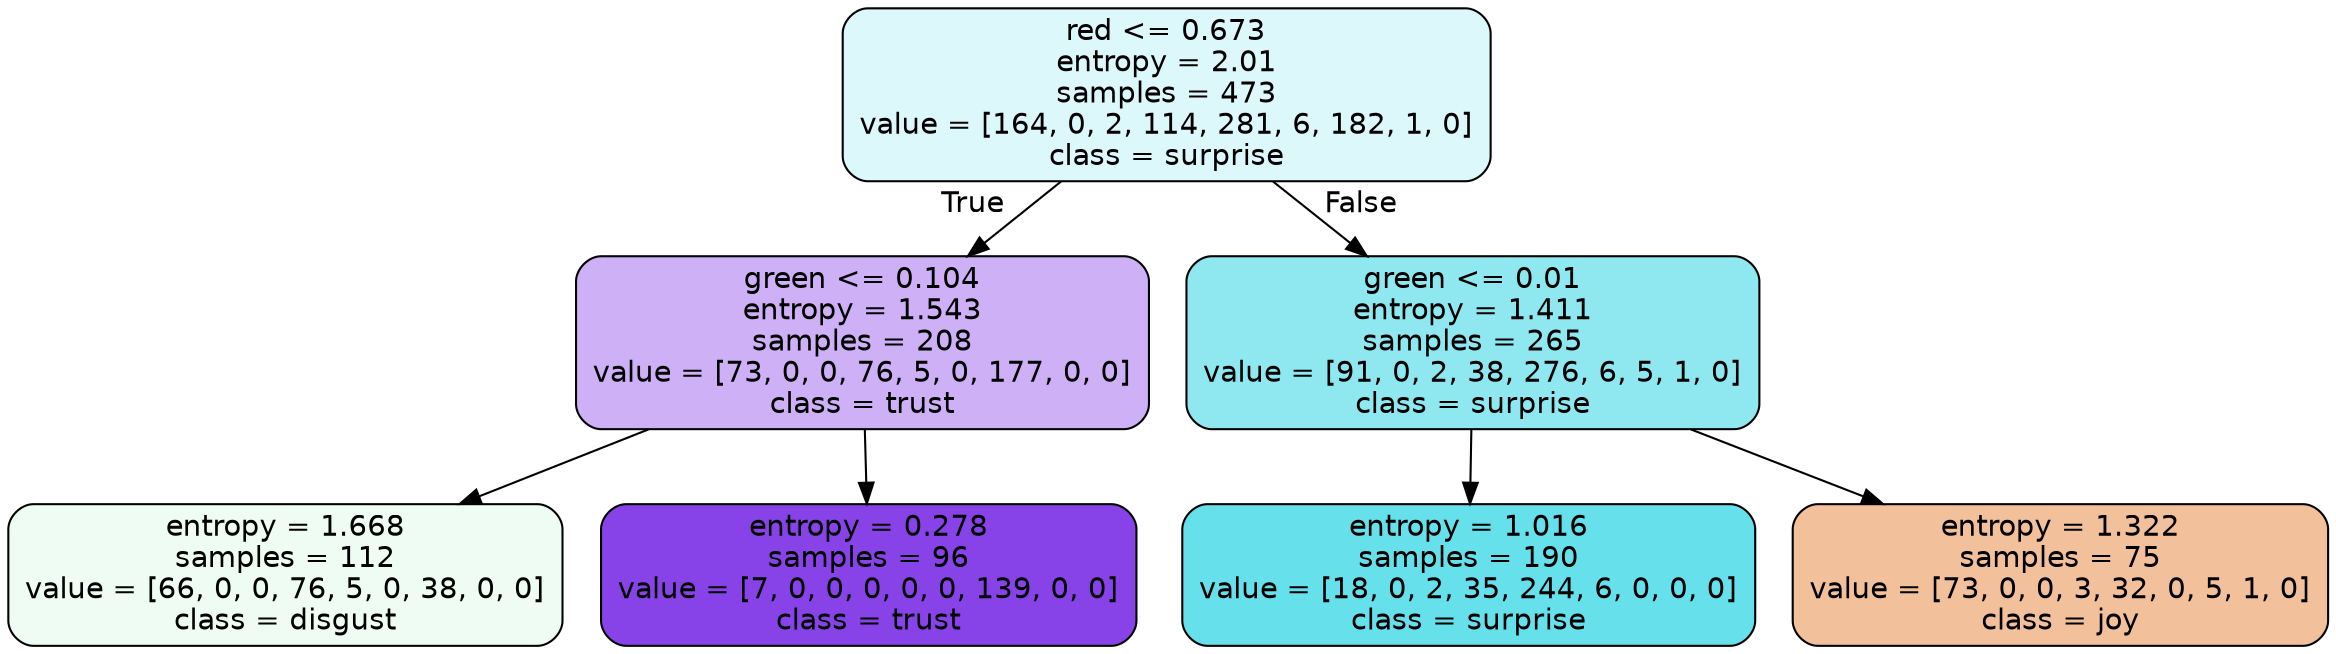 digraph Tree {
node [shape=box, style="filled, rounded", color="black", fontname=helvetica] ;
edge [fontname=helvetica] ;
0 [label="red <= 0.673\nentropy = 2.01\nsamples = 473\nvalue = [164, 0, 2, 114, 281, 6, 182, 1, 0]\nclass = surprise", fillcolor="#39d7e52c"] ;
1 [label="green <= 0.104\nentropy = 1.543\nsamples = 208\nvalue = [73, 0, 0, 76, 5, 0, 177, 0, 0]\nclass = trust", fillcolor="#8139e565"] ;
0 -> 1 [labeldistance=2.5, labelangle=45, headlabel="True"] ;
2 [label="entropy = 1.668\nsamples = 112\nvalue = [66, 0, 0, 76, 5, 0, 38, 0, 0]\nclass = disgust", fillcolor="#39e58115"] ;
1 -> 2 ;
3 [label="entropy = 0.278\nsamples = 96\nvalue = [7, 0, 0, 0, 0, 0, 139, 0, 0]\nclass = trust", fillcolor="#8139e5f2"] ;
1 -> 3 ;
4 [label="green <= 0.01\nentropy = 1.411\nsamples = 265\nvalue = [91, 0, 2, 38, 276, 6, 5, 1, 0]\nclass = surprise", fillcolor="#39d7e590"] ;
0 -> 4 [labeldistance=2.5, labelangle=-45, headlabel="False"] ;
5 [label="entropy = 1.016\nsamples = 190\nvalue = [18, 0, 2, 35, 244, 6, 0, 0, 0]\nclass = surprise", fillcolor="#39d7e5c5"] ;
4 -> 5 ;
6 [label="entropy = 1.322\nsamples = 75\nvalue = [73, 0, 0, 3, 32, 0, 5, 1, 0]\nclass = joy", fillcolor="#e5813980"] ;
4 -> 6 ;
}
